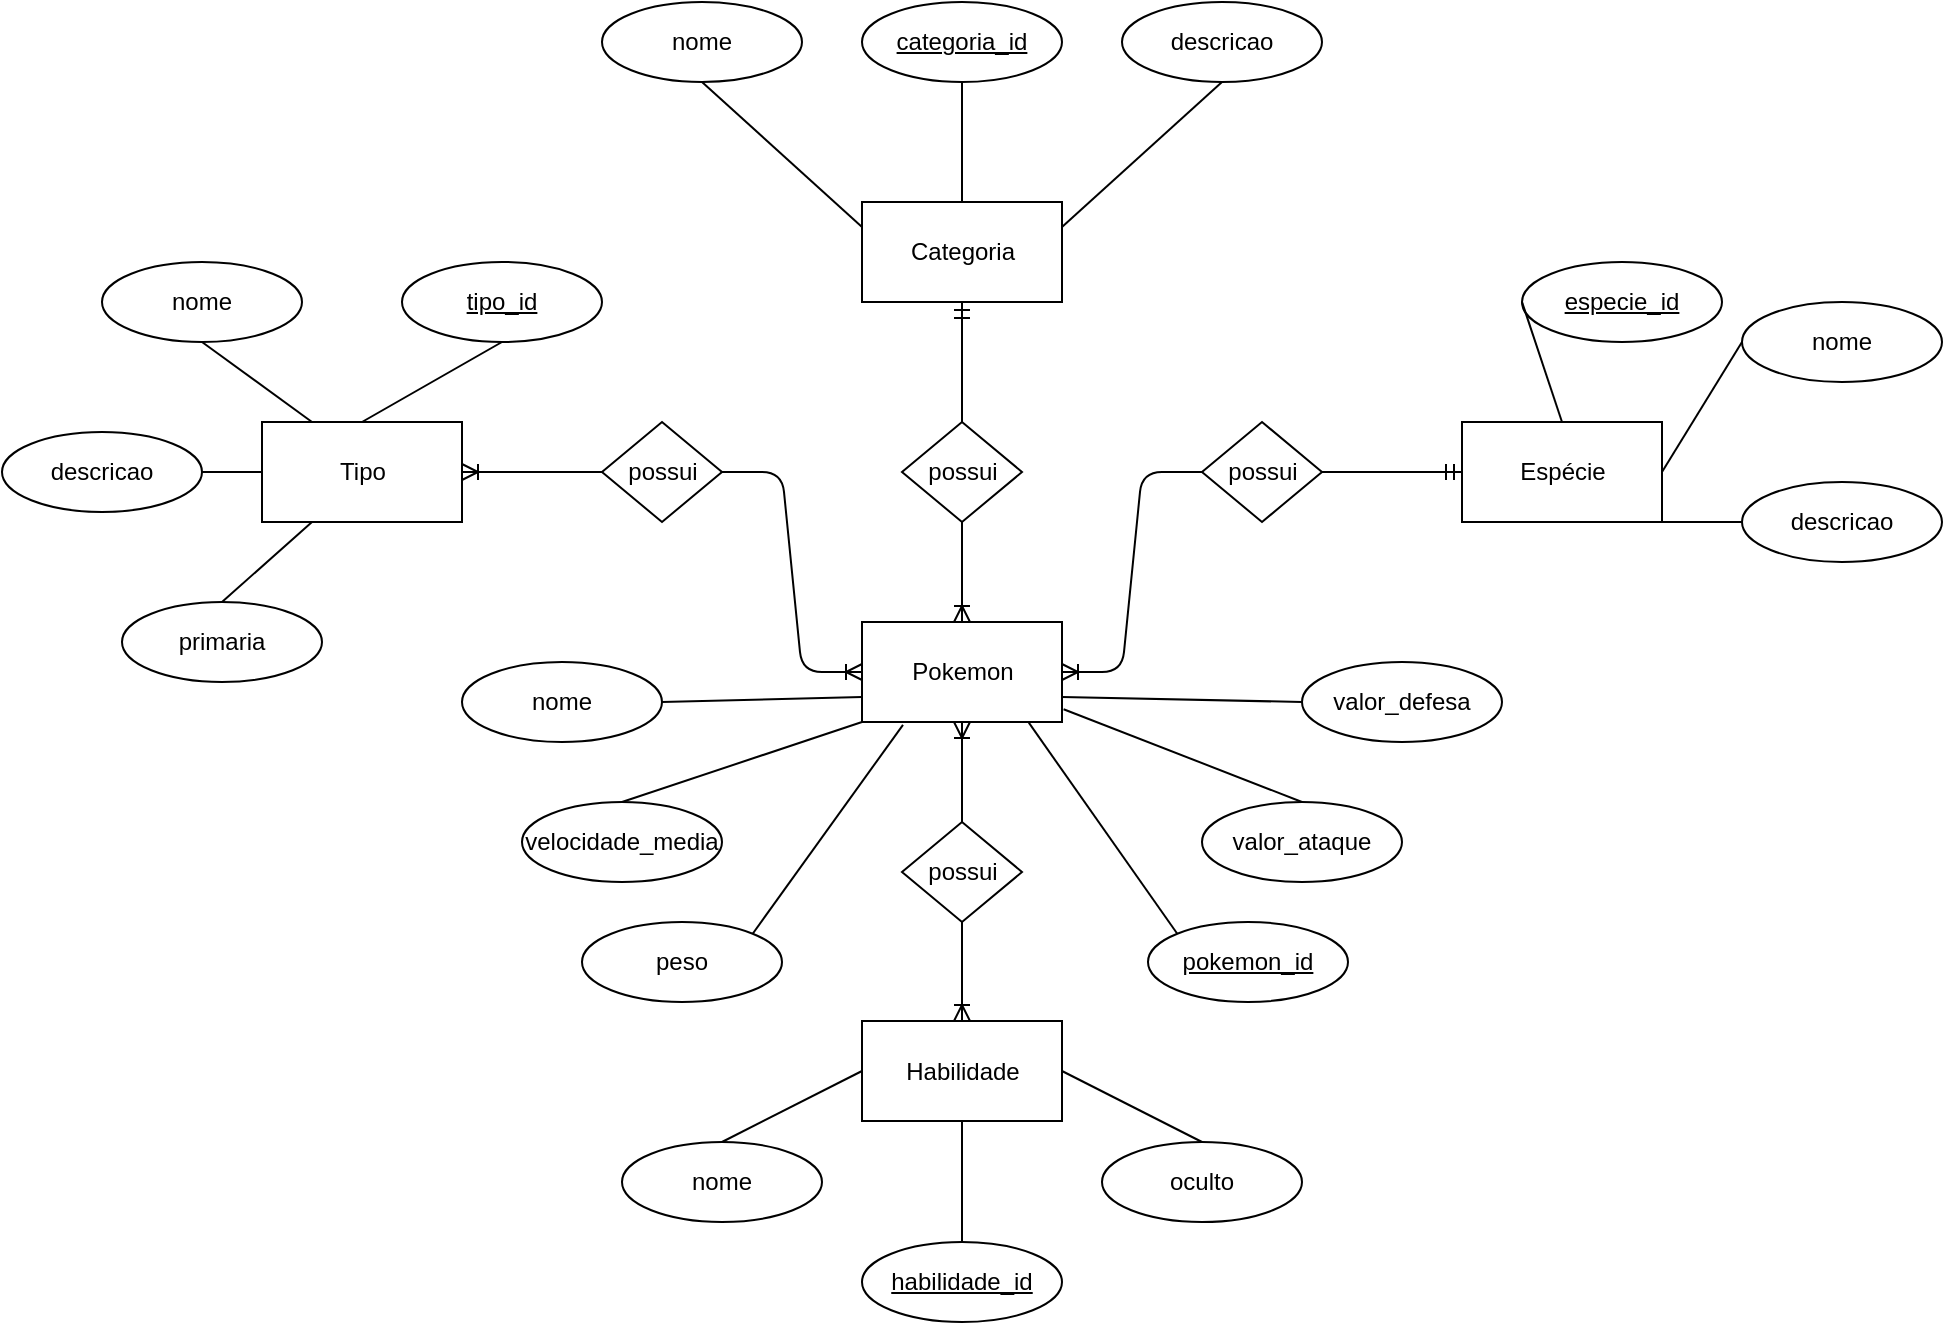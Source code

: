 <mxfile>
    <diagram id="Nrge9I2F2Iy5zO9CE84C" name="Página-1">
        <mxGraphModel dx="1325" dy="568" grid="1" gridSize="10" guides="1" tooltips="1" connect="1" arrows="1" fold="1" page="1" pageScale="1" pageWidth="827" pageHeight="1169" math="0" shadow="0">
            <root>
                <mxCell id="0"/>
                <mxCell id="1" parent="0"/>
                <mxCell id="89" value="pokemon_id" style="ellipse;whiteSpace=wrap;html=1;align=center;fontStyle=4;" parent="1" vertex="1">
                    <mxGeometry x="363" y="510" width="100" height="40" as="geometry"/>
                </mxCell>
                <mxCell id="2" value="Pokemon" style="html=1;dashed=0;whitespace=wrap;" parent="1" vertex="1">
                    <mxGeometry x="220" y="360" width="100" height="50" as="geometry"/>
                </mxCell>
                <mxCell id="3" value="possui" style="shape=rhombus;html=1;dashed=0;whitespace=wrap;perimeter=rhombusPerimeter;" parent="1" vertex="1">
                    <mxGeometry x="390" y="260" width="60" height="50" as="geometry"/>
                </mxCell>
                <mxCell id="4" value="Espécie" style="html=1;dashed=0;whitespace=wrap;" parent="1" vertex="1">
                    <mxGeometry x="520" y="260" width="100" height="50" as="geometry"/>
                </mxCell>
                <mxCell id="9" value="possui" style="shape=rhombus;html=1;dashed=0;whitespace=wrap;perimeter=rhombusPerimeter;" parent="1" vertex="1">
                    <mxGeometry x="240" y="260" width="60" height="50" as="geometry"/>
                </mxCell>
                <mxCell id="10" value="Categoria" style="html=1;dashed=0;whitespace=wrap;" parent="1" vertex="1">
                    <mxGeometry x="220" y="150" width="100" height="50" as="geometry"/>
                </mxCell>
                <mxCell id="15" value="possui" style="shape=rhombus;html=1;dashed=0;whitespace=wrap;perimeter=rhombusPerimeter;" parent="1" vertex="1">
                    <mxGeometry x="90" y="260" width="60" height="50" as="geometry"/>
                </mxCell>
                <mxCell id="18" value="Tipo" style="html=1;dashed=0;whitespace=wrap;" parent="1" vertex="1">
                    <mxGeometry x="-80" y="260" width="100" height="50" as="geometry"/>
                </mxCell>
                <mxCell id="23" value="possui" style="shape=rhombus;html=1;dashed=0;whitespace=wrap;perimeter=rhombusPerimeter;" parent="1" vertex="1">
                    <mxGeometry x="240" y="460" width="60" height="50" as="geometry"/>
                </mxCell>
                <mxCell id="24" value="Habilidade" style="html=1;dashed=0;whitespace=wrap;" parent="1" vertex="1">
                    <mxGeometry x="220" y="559.5" width="100" height="50" as="geometry"/>
                </mxCell>
                <mxCell id="31" value="categoria_id" style="ellipse;whiteSpace=wrap;html=1;align=center;fontStyle=4;" parent="1" vertex="1">
                    <mxGeometry x="220" y="50" width="100" height="40" as="geometry"/>
                </mxCell>
                <mxCell id="33" value="nome" style="ellipse;whiteSpace=wrap;html=1;align=center;" parent="1" vertex="1">
                    <mxGeometry x="90" y="50" width="100" height="40" as="geometry"/>
                </mxCell>
                <mxCell id="35" value="velocidade_media" style="ellipse;whiteSpace=wrap;html=1;align=center;" parent="1" vertex="1">
                    <mxGeometry x="50" y="450" width="100" height="40" as="geometry"/>
                </mxCell>
                <mxCell id="37" value="tipo_id" style="ellipse;whiteSpace=wrap;html=1;align=center;fontStyle=4;" parent="1" vertex="1">
                    <mxGeometry x="-10" y="180" width="100" height="40" as="geometry"/>
                </mxCell>
                <mxCell id="38" value="nome" style="ellipse;whiteSpace=wrap;html=1;align=center;" parent="1" vertex="1">
                    <mxGeometry x="-160" y="180" width="100" height="40" as="geometry"/>
                </mxCell>
                <mxCell id="39" value="descricao" style="ellipse;whiteSpace=wrap;html=1;align=center;" parent="1" vertex="1">
                    <mxGeometry x="-210" y="265" width="100" height="40" as="geometry"/>
                </mxCell>
                <mxCell id="40" value="especie_id" style="ellipse;whiteSpace=wrap;html=1;align=center;fontStyle=4;" parent="1" vertex="1">
                    <mxGeometry x="550" y="180" width="100" height="40" as="geometry"/>
                </mxCell>
                <mxCell id="41" value="nome" style="ellipse;whiteSpace=wrap;html=1;align=center;" parent="1" vertex="1">
                    <mxGeometry x="660" y="200" width="100" height="40" as="geometry"/>
                </mxCell>
                <mxCell id="42" value="descricao" style="ellipse;whiteSpace=wrap;html=1;align=center;" parent="1" vertex="1">
                    <mxGeometry x="660" y="290" width="100" height="40" as="geometry"/>
                </mxCell>
                <mxCell id="47" value="habilidade_id" style="ellipse;whiteSpace=wrap;html=1;align=center;fontStyle=4;" parent="1" vertex="1">
                    <mxGeometry x="220" y="670" width="100" height="40" as="geometry"/>
                </mxCell>
                <mxCell id="48" value="nome" style="ellipse;whiteSpace=wrap;html=1;align=center;" parent="1" vertex="1">
                    <mxGeometry x="100" y="620" width="100" height="40" as="geometry"/>
                </mxCell>
                <mxCell id="49" value="oculto" style="ellipse;whiteSpace=wrap;html=1;align=center;" parent="1" vertex="1">
                    <mxGeometry x="340" y="620" width="100" height="40" as="geometry"/>
                </mxCell>
                <mxCell id="52" value="" style="endArrow=none;html=1;exitX=0.5;exitY=0;exitDx=0;exitDy=0;entryX=0;entryY=1;entryDx=0;entryDy=0;" parent="1" source="35" target="2" edge="1">
                    <mxGeometry width="50" height="50" relative="1" as="geometry">
                        <mxPoint x="50" y="180" as="sourcePoint"/>
                        <mxPoint x="100" y="130" as="targetPoint"/>
                    </mxGeometry>
                </mxCell>
                <mxCell id="53" value="" style="endArrow=none;html=1;exitX=0.5;exitY=1;exitDx=0;exitDy=0;entryX=0;entryY=0.25;entryDx=0;entryDy=0;" parent="1" source="33" target="10" edge="1">
                    <mxGeometry width="50" height="50" relative="1" as="geometry">
                        <mxPoint x="20.0" y="100.0" as="sourcePoint"/>
                        <mxPoint x="230.0" y="185" as="targetPoint"/>
                    </mxGeometry>
                </mxCell>
                <mxCell id="54" value="" style="endArrow=none;html=1;exitX=0.5;exitY=1;exitDx=0;exitDy=0;entryX=0.5;entryY=0;entryDx=0;entryDy=0;" parent="1" source="31" target="10" edge="1">
                    <mxGeometry width="50" height="50" relative="1" as="geometry">
                        <mxPoint x="150.0" y="100.0" as="sourcePoint"/>
                        <mxPoint x="230.0" y="172.5" as="targetPoint"/>
                    </mxGeometry>
                </mxCell>
                <mxCell id="57" value="" style="endArrow=none;html=1;entryX=0;entryY=0.5;entryDx=0;entryDy=0;exitX=1;exitY=0.5;exitDx=0;exitDy=0;" parent="1" source="39" target="18" edge="1">
                    <mxGeometry width="50" height="50" relative="1" as="geometry">
                        <mxPoint x="41" y="350" as="sourcePoint"/>
                        <mxPoint x="91" y="300" as="targetPoint"/>
                    </mxGeometry>
                </mxCell>
                <mxCell id="58" value="" style="endArrow=none;html=1;entryX=0.5;entryY=1;entryDx=0;entryDy=0;exitX=0.25;exitY=0;exitDx=0;exitDy=0;" parent="1" source="18" target="38" edge="1">
                    <mxGeometry width="50" height="50" relative="1" as="geometry">
                        <mxPoint x="-59.0" y="390" as="sourcePoint"/>
                        <mxPoint x="11.0" y="330" as="targetPoint"/>
                    </mxGeometry>
                </mxCell>
                <mxCell id="59" value="" style="endArrow=none;html=1;exitX=0.5;exitY=0;exitDx=0;exitDy=0;entryX=0.5;entryY=1;entryDx=0;entryDy=0;" parent="1" source="18" target="37" edge="1">
                    <mxGeometry width="50" height="50" relative="1" as="geometry">
                        <mxPoint x="-39.0" y="305" as="sourcePoint"/>
                        <mxPoint x="-69" y="220" as="targetPoint"/>
                    </mxGeometry>
                </mxCell>
                <mxCell id="61" value="" style="endArrow=none;html=1;entryX=0;entryY=0.5;entryDx=0;entryDy=0;exitX=1;exitY=0.5;exitDx=0;exitDy=0;" parent="1" source="4" target="41" edge="1">
                    <mxGeometry width="50" height="50" relative="1" as="geometry">
                        <mxPoint x="580" y="360" as="sourcePoint"/>
                        <mxPoint x="630" y="310" as="targetPoint"/>
                    </mxGeometry>
                </mxCell>
                <mxCell id="62" value="" style="endArrow=none;html=1;entryX=0;entryY=0.5;entryDx=0;entryDy=0;exitX=0.5;exitY=1;exitDx=0;exitDy=0;" parent="1" source="4" target="42" edge="1">
                    <mxGeometry width="50" height="50" relative="1" as="geometry">
                        <mxPoint x="600" y="305" as="sourcePoint"/>
                        <mxPoint x="660" y="305" as="targetPoint"/>
                    </mxGeometry>
                </mxCell>
                <mxCell id="63" value="" style="endArrow=none;html=1;entryX=0;entryY=0.5;entryDx=0;entryDy=0;exitX=0.5;exitY=0;exitDx=0;exitDy=0;" parent="1" source="4" target="40" edge="1">
                    <mxGeometry width="50" height="50" relative="1" as="geometry">
                        <mxPoint x="600" y="305" as="sourcePoint"/>
                        <mxPoint x="660" y="305" as="targetPoint"/>
                    </mxGeometry>
                </mxCell>
                <mxCell id="64" value="" style="endArrow=none;html=1;entryX=0.5;entryY=1;entryDx=0;entryDy=0;exitX=0.5;exitY=0;exitDx=0;exitDy=0;" parent="1" source="47" target="24" edge="1">
                    <mxGeometry width="50" height="50" relative="1" as="geometry">
                        <mxPoint x="250" y="650" as="sourcePoint"/>
                        <mxPoint x="300" y="600" as="targetPoint"/>
                    </mxGeometry>
                </mxCell>
                <mxCell id="65" value="" style="endArrow=none;html=1;entryX=1;entryY=0.5;entryDx=0;entryDy=0;exitX=0.5;exitY=0;exitDx=0;exitDy=0;" parent="1" source="49" target="24" edge="1">
                    <mxGeometry width="50" height="50" relative="1" as="geometry">
                        <mxPoint x="280" y="680" as="sourcePoint"/>
                        <mxPoint x="280" y="619.5" as="targetPoint"/>
                    </mxGeometry>
                </mxCell>
                <mxCell id="66" value="" style="endArrow=none;html=1;entryX=0;entryY=0.5;entryDx=0;entryDy=0;exitX=0.5;exitY=0;exitDx=0;exitDy=0;" parent="1" source="48" target="24" edge="1">
                    <mxGeometry width="50" height="50" relative="1" as="geometry">
                        <mxPoint x="400" y="630" as="sourcePoint"/>
                        <mxPoint x="330" y="594.5" as="targetPoint"/>
                    </mxGeometry>
                </mxCell>
                <mxCell id="68" value="" style="edgeStyle=entityRelationEdgeStyle;fontSize=12;html=1;endArrow=ERoneToMany;entryX=0;entryY=0.5;entryDx=0;entryDy=0;" parent="1" source="15" target="2" edge="1">
                    <mxGeometry width="100" height="100" relative="1" as="geometry">
                        <mxPoint x="170" y="430" as="sourcePoint"/>
                        <mxPoint x="270" y="330" as="targetPoint"/>
                    </mxGeometry>
                </mxCell>
                <mxCell id="71" value="" style="edgeStyle=entityRelationEdgeStyle;fontSize=12;html=1;endArrow=ERoneToMany;entryX=1;entryY=0.5;entryDx=0;entryDy=0;exitX=0;exitY=0.5;exitDx=0;exitDy=0;" parent="1" source="15" target="18" edge="1">
                    <mxGeometry width="100" height="100" relative="1" as="geometry">
                        <mxPoint x="170" y="430" as="sourcePoint"/>
                        <mxPoint x="270" y="330" as="targetPoint"/>
                    </mxGeometry>
                </mxCell>
                <mxCell id="73" value="" style="fontSize=12;html=1;endArrow=ERoneToMany;exitX=0.5;exitY=1;exitDx=0;exitDy=0;entryX=0.5;entryY=0;entryDx=0;entryDy=0;" parent="1" source="23" target="24" edge="1">
                    <mxGeometry width="100" height="100" relative="1" as="geometry">
                        <mxPoint x="210" y="550" as="sourcePoint"/>
                        <mxPoint x="310" y="450" as="targetPoint"/>
                    </mxGeometry>
                </mxCell>
                <mxCell id="75" value="" style="fontSize=12;html=1;endArrow=ERoneToMany;exitX=0.5;exitY=0;exitDx=0;exitDy=0;entryX=0.5;entryY=1;entryDx=0;entryDy=0;" parent="1" source="23" target="2" edge="1">
                    <mxGeometry width="100" height="100" relative="1" as="geometry">
                        <mxPoint x="280" y="520" as="sourcePoint"/>
                        <mxPoint x="280" y="569.5" as="targetPoint"/>
                    </mxGeometry>
                </mxCell>
                <mxCell id="76" value="" style="edgeStyle=entityRelationEdgeStyle;fontSize=12;html=1;endArrow=ERmandOne;entryX=0;entryY=0.5;entryDx=0;entryDy=0;exitX=1;exitY=0.5;exitDx=0;exitDy=0;" parent="1" source="3" target="4" edge="1">
                    <mxGeometry width="100" height="100" relative="1" as="geometry">
                        <mxPoint x="390" y="390" as="sourcePoint"/>
                        <mxPoint x="490" y="290" as="targetPoint"/>
                    </mxGeometry>
                </mxCell>
                <mxCell id="77" value="" style="edgeStyle=entityRelationEdgeStyle;fontSize=12;html=1;endArrow=ERoneToMany;entryX=1;entryY=0.5;entryDx=0;entryDy=0;exitX=0;exitY=0.5;exitDx=0;exitDy=0;" parent="1" source="3" target="2" edge="1">
                    <mxGeometry width="100" height="100" relative="1" as="geometry">
                        <mxPoint x="240" y="460" as="sourcePoint"/>
                        <mxPoint x="340" y="360" as="targetPoint"/>
                    </mxGeometry>
                </mxCell>
                <mxCell id="78" value="" style="fontSize=12;html=1;endArrow=ERoneToMany;entryX=0.5;entryY=0;entryDx=0;entryDy=0;exitX=0.5;exitY=1;exitDx=0;exitDy=0;" parent="1" source="9" target="2" edge="1">
                    <mxGeometry width="100" height="100" relative="1" as="geometry">
                        <mxPoint x="380.0" y="395" as="sourcePoint"/>
                        <mxPoint x="330.0" y="395" as="targetPoint"/>
                    </mxGeometry>
                </mxCell>
                <mxCell id="79" value="" style="fontSize=12;html=1;endArrow=ERmandOne;entryX=0.5;entryY=1;entryDx=0;entryDy=0;exitX=0.5;exitY=0;exitDx=0;exitDy=0;" parent="1" source="9" target="10" edge="1">
                    <mxGeometry width="100" height="100" relative="1" as="geometry">
                        <mxPoint x="440" y="395" as="sourcePoint"/>
                        <mxPoint x="520" y="305" as="targetPoint"/>
                    </mxGeometry>
                </mxCell>
                <mxCell id="80" value="valor_ataque" style="ellipse;whiteSpace=wrap;html=1;align=center;" parent="1" vertex="1">
                    <mxGeometry x="390" y="450" width="100" height="40" as="geometry"/>
                </mxCell>
                <mxCell id="82" value="" style="endArrow=none;html=1;exitX=0.5;exitY=0;exitDx=0;exitDy=0;entryX=1.008;entryY=0.872;entryDx=0;entryDy=0;entryPerimeter=0;" parent="1" source="80" target="2" edge="1">
                    <mxGeometry width="50" height="50" relative="1" as="geometry">
                        <mxPoint x="110" y="460.0" as="sourcePoint"/>
                        <mxPoint x="230" y="420.0" as="targetPoint"/>
                    </mxGeometry>
                </mxCell>
                <mxCell id="83" value="valor_defesa" style="ellipse;whiteSpace=wrap;html=1;align=center;" parent="1" vertex="1">
                    <mxGeometry x="440" y="380" width="100" height="40" as="geometry"/>
                </mxCell>
                <mxCell id="84" value="" style="endArrow=none;html=1;exitX=0;exitY=0.5;exitDx=0;exitDy=0;entryX=1;entryY=0.75;entryDx=0;entryDy=0;" parent="1" source="83" target="2" edge="1">
                    <mxGeometry width="50" height="50" relative="1" as="geometry">
                        <mxPoint x="450" y="460.0" as="sourcePoint"/>
                        <mxPoint x="330.8" y="413.6" as="targetPoint"/>
                    </mxGeometry>
                </mxCell>
                <mxCell id="85" value="descricao" style="ellipse;whiteSpace=wrap;html=1;align=center;" parent="1" vertex="1">
                    <mxGeometry x="350" y="50" width="100" height="40" as="geometry"/>
                </mxCell>
                <mxCell id="86" value="" style="endArrow=none;html=1;exitX=0.5;exitY=1;exitDx=0;exitDy=0;entryX=1;entryY=0.25;entryDx=0;entryDy=0;" parent="1" source="85" target="10" edge="1">
                    <mxGeometry width="50" height="50" relative="1" as="geometry">
                        <mxPoint x="280" y="100" as="sourcePoint"/>
                        <mxPoint x="280" y="160" as="targetPoint"/>
                    </mxGeometry>
                </mxCell>
                <mxCell id="87" value="nome" style="ellipse;whiteSpace=wrap;html=1;align=center;" parent="1" vertex="1">
                    <mxGeometry x="20" y="380" width="100" height="40" as="geometry"/>
                </mxCell>
                <mxCell id="88" value="peso" style="ellipse;whiteSpace=wrap;html=1;align=center;" parent="1" vertex="1">
                    <mxGeometry x="80" y="510" width="100" height="40" as="geometry"/>
                </mxCell>
                <mxCell id="90" value="" style="endArrow=none;html=1;exitX=1;exitY=0.5;exitDx=0;exitDy=0;entryX=0;entryY=0.75;entryDx=0;entryDy=0;" parent="1" source="87" target="2" edge="1">
                    <mxGeometry width="50" height="50" relative="1" as="geometry">
                        <mxPoint x="110" y="460" as="sourcePoint"/>
                        <mxPoint x="230" y="420" as="targetPoint"/>
                    </mxGeometry>
                </mxCell>
                <mxCell id="91" value="" style="endArrow=none;html=1;exitX=1;exitY=0;exitDx=0;exitDy=0;entryX=0.205;entryY=1.028;entryDx=0;entryDy=0;entryPerimeter=0;" parent="1" source="88" target="2" edge="1">
                    <mxGeometry width="50" height="50" relative="1" as="geometry">
                        <mxPoint x="120" y="470" as="sourcePoint"/>
                        <mxPoint x="240" y="430" as="targetPoint"/>
                    </mxGeometry>
                </mxCell>
                <mxCell id="92" value="" style="endArrow=none;html=1;exitX=0;exitY=0;exitDx=0;exitDy=0;entryX=0.834;entryY=1.007;entryDx=0;entryDy=0;entryPerimeter=0;" parent="1" source="89" target="2" edge="1">
                    <mxGeometry width="50" height="50" relative="1" as="geometry">
                        <mxPoint x="175.355" y="525.858" as="sourcePoint"/>
                        <mxPoint x="250.5" y="421.4" as="targetPoint"/>
                    </mxGeometry>
                </mxCell>
                <mxCell id="93" value="primaria" style="ellipse;whiteSpace=wrap;html=1;align=center;" vertex="1" parent="1">
                    <mxGeometry x="-150" y="350" width="100" height="40" as="geometry"/>
                </mxCell>
                <mxCell id="94" value="" style="endArrow=none;html=1;entryX=0.5;entryY=0;entryDx=0;entryDy=0;exitX=0.25;exitY=1;exitDx=0;exitDy=0;" edge="1" parent="1" source="18" target="93">
                    <mxGeometry width="50" height="50" relative="1" as="geometry">
                        <mxPoint x="-45" y="270" as="sourcePoint"/>
                        <mxPoint x="-100" y="230" as="targetPoint"/>
                    </mxGeometry>
                </mxCell>
            </root>
        </mxGraphModel>
    </diagram>
</mxfile>